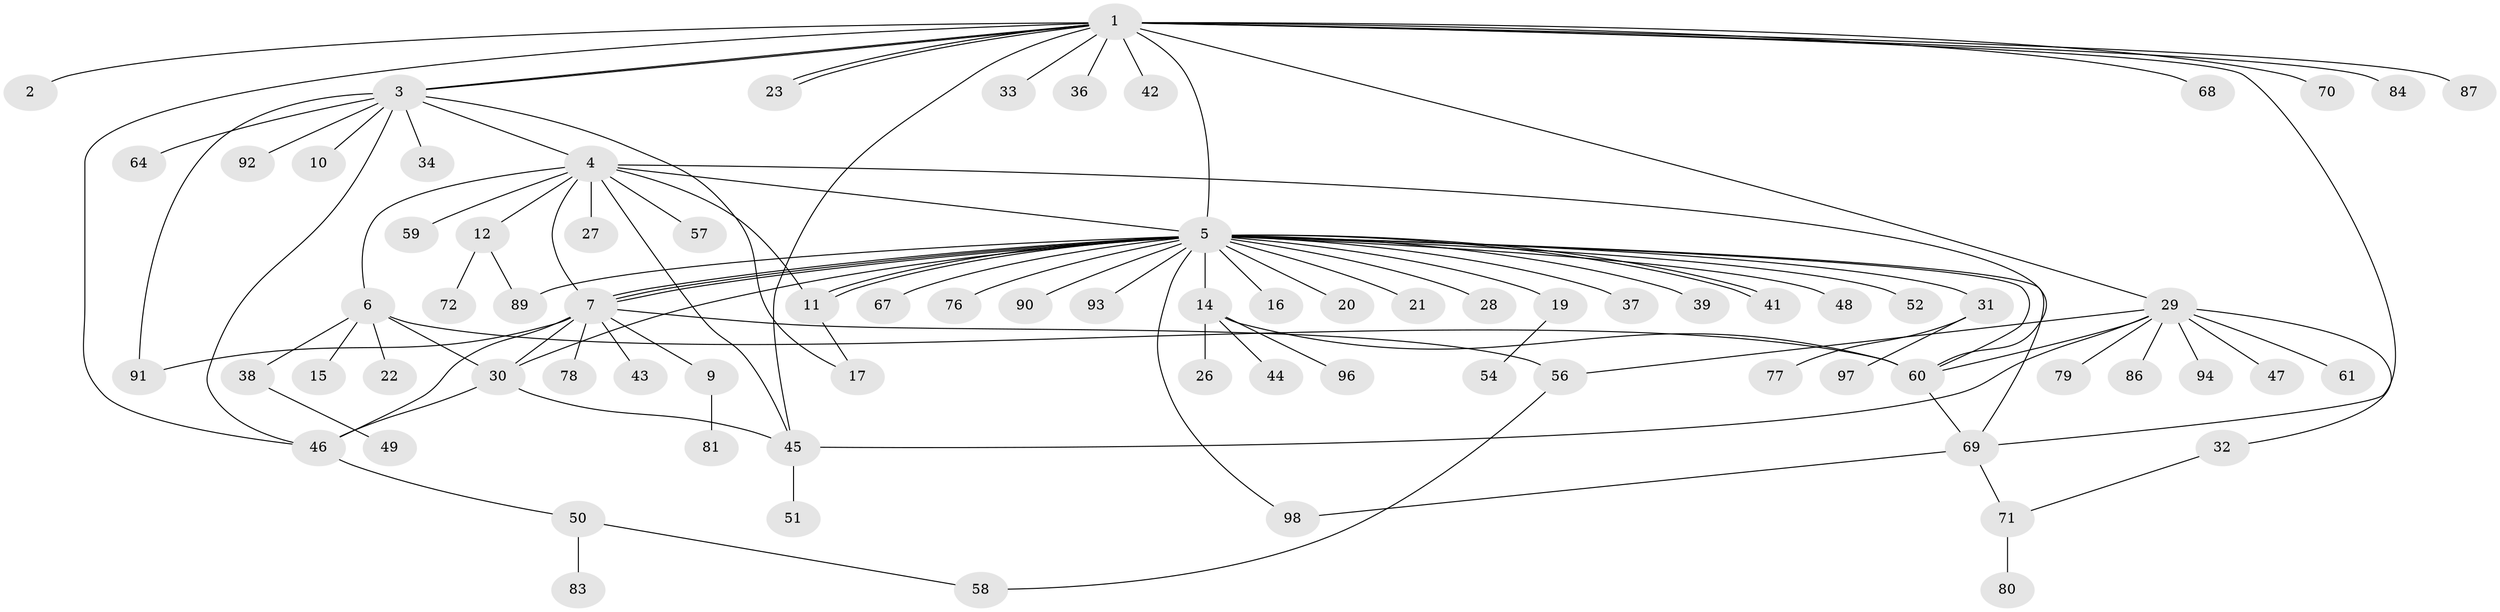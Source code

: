 // original degree distribution, {18: 0.01, 2: 0.18, 10: 0.01, 12: 0.01, 31: 0.01, 5: 0.03, 11: 0.01, 3: 0.12, 4: 0.07, 1: 0.53, 8: 0.01, 6: 0.01}
// Generated by graph-tools (version 1.1) at 2025/38/02/21/25 10:38:54]
// undirected, 78 vertices, 107 edges
graph export_dot {
graph [start="1"]
  node [color=gray90,style=filled];
  1 [super="+13"];
  2 [super="+88"];
  3 [super="+40"];
  4 [super="+18"];
  5 [super="+85"];
  6 [super="+8"];
  7 [super="+75"];
  9 [super="+99"];
  10;
  11;
  12;
  14 [super="+24"];
  15;
  16 [super="+53"];
  17;
  19;
  20;
  21;
  22;
  23 [super="+25"];
  26;
  27;
  28;
  29 [super="+35"];
  30 [super="+74"];
  31 [super="+82"];
  32 [super="+100"];
  33;
  34;
  36;
  37;
  38;
  39;
  41;
  42 [super="+62"];
  43;
  44;
  45 [super="+55"];
  46;
  47;
  48;
  49;
  50 [super="+66"];
  51;
  52;
  54;
  56;
  57;
  58;
  59;
  60 [super="+63"];
  61 [super="+65"];
  64;
  67;
  68;
  69 [super="+73"];
  70;
  71;
  72;
  76;
  77;
  78;
  79 [super="+95"];
  80;
  81;
  83;
  84;
  86;
  87;
  89;
  90;
  91;
  92;
  93;
  94;
  96;
  97;
  98;
  1 -- 2;
  1 -- 3;
  1 -- 3;
  1 -- 5 [weight=2];
  1 -- 23;
  1 -- 23;
  1 -- 29;
  1 -- 33;
  1 -- 36;
  1 -- 42;
  1 -- 45;
  1 -- 46;
  1 -- 68;
  1 -- 70;
  1 -- 84;
  1 -- 87;
  1 -- 69;
  3 -- 4;
  3 -- 10;
  3 -- 17;
  3 -- 34;
  3 -- 46;
  3 -- 64;
  3 -- 91;
  3 -- 92;
  4 -- 5;
  4 -- 6;
  4 -- 7;
  4 -- 11;
  4 -- 12;
  4 -- 27;
  4 -- 45;
  4 -- 57;
  4 -- 59;
  4 -- 60;
  5 -- 7;
  5 -- 7;
  5 -- 7;
  5 -- 11;
  5 -- 11;
  5 -- 14;
  5 -- 16;
  5 -- 19;
  5 -- 20;
  5 -- 21;
  5 -- 28;
  5 -- 31;
  5 -- 37;
  5 -- 39;
  5 -- 41;
  5 -- 41;
  5 -- 48;
  5 -- 52;
  5 -- 67;
  5 -- 69;
  5 -- 76;
  5 -- 89;
  5 -- 90;
  5 -- 93;
  5 -- 98;
  5 -- 30;
  5 -- 60;
  6 -- 22;
  6 -- 38;
  6 -- 15;
  6 -- 30;
  6 -- 60;
  7 -- 9 [weight=2];
  7 -- 30;
  7 -- 43;
  7 -- 46;
  7 -- 56;
  7 -- 78;
  7 -- 91;
  9 -- 81;
  11 -- 17;
  12 -- 72;
  12 -- 89;
  14 -- 26;
  14 -- 96;
  14 -- 44;
  14 -- 60;
  19 -- 54;
  29 -- 32;
  29 -- 56;
  29 -- 61;
  29 -- 79;
  29 -- 86;
  29 -- 45;
  29 -- 94;
  29 -- 47;
  29 -- 60;
  30 -- 46;
  30 -- 45;
  31 -- 77;
  31 -- 97;
  32 -- 71;
  38 -- 49;
  45 -- 51;
  46 -- 50;
  50 -- 83;
  50 -- 58;
  56 -- 58;
  60 -- 69;
  69 -- 98;
  69 -- 71;
  71 -- 80;
}
